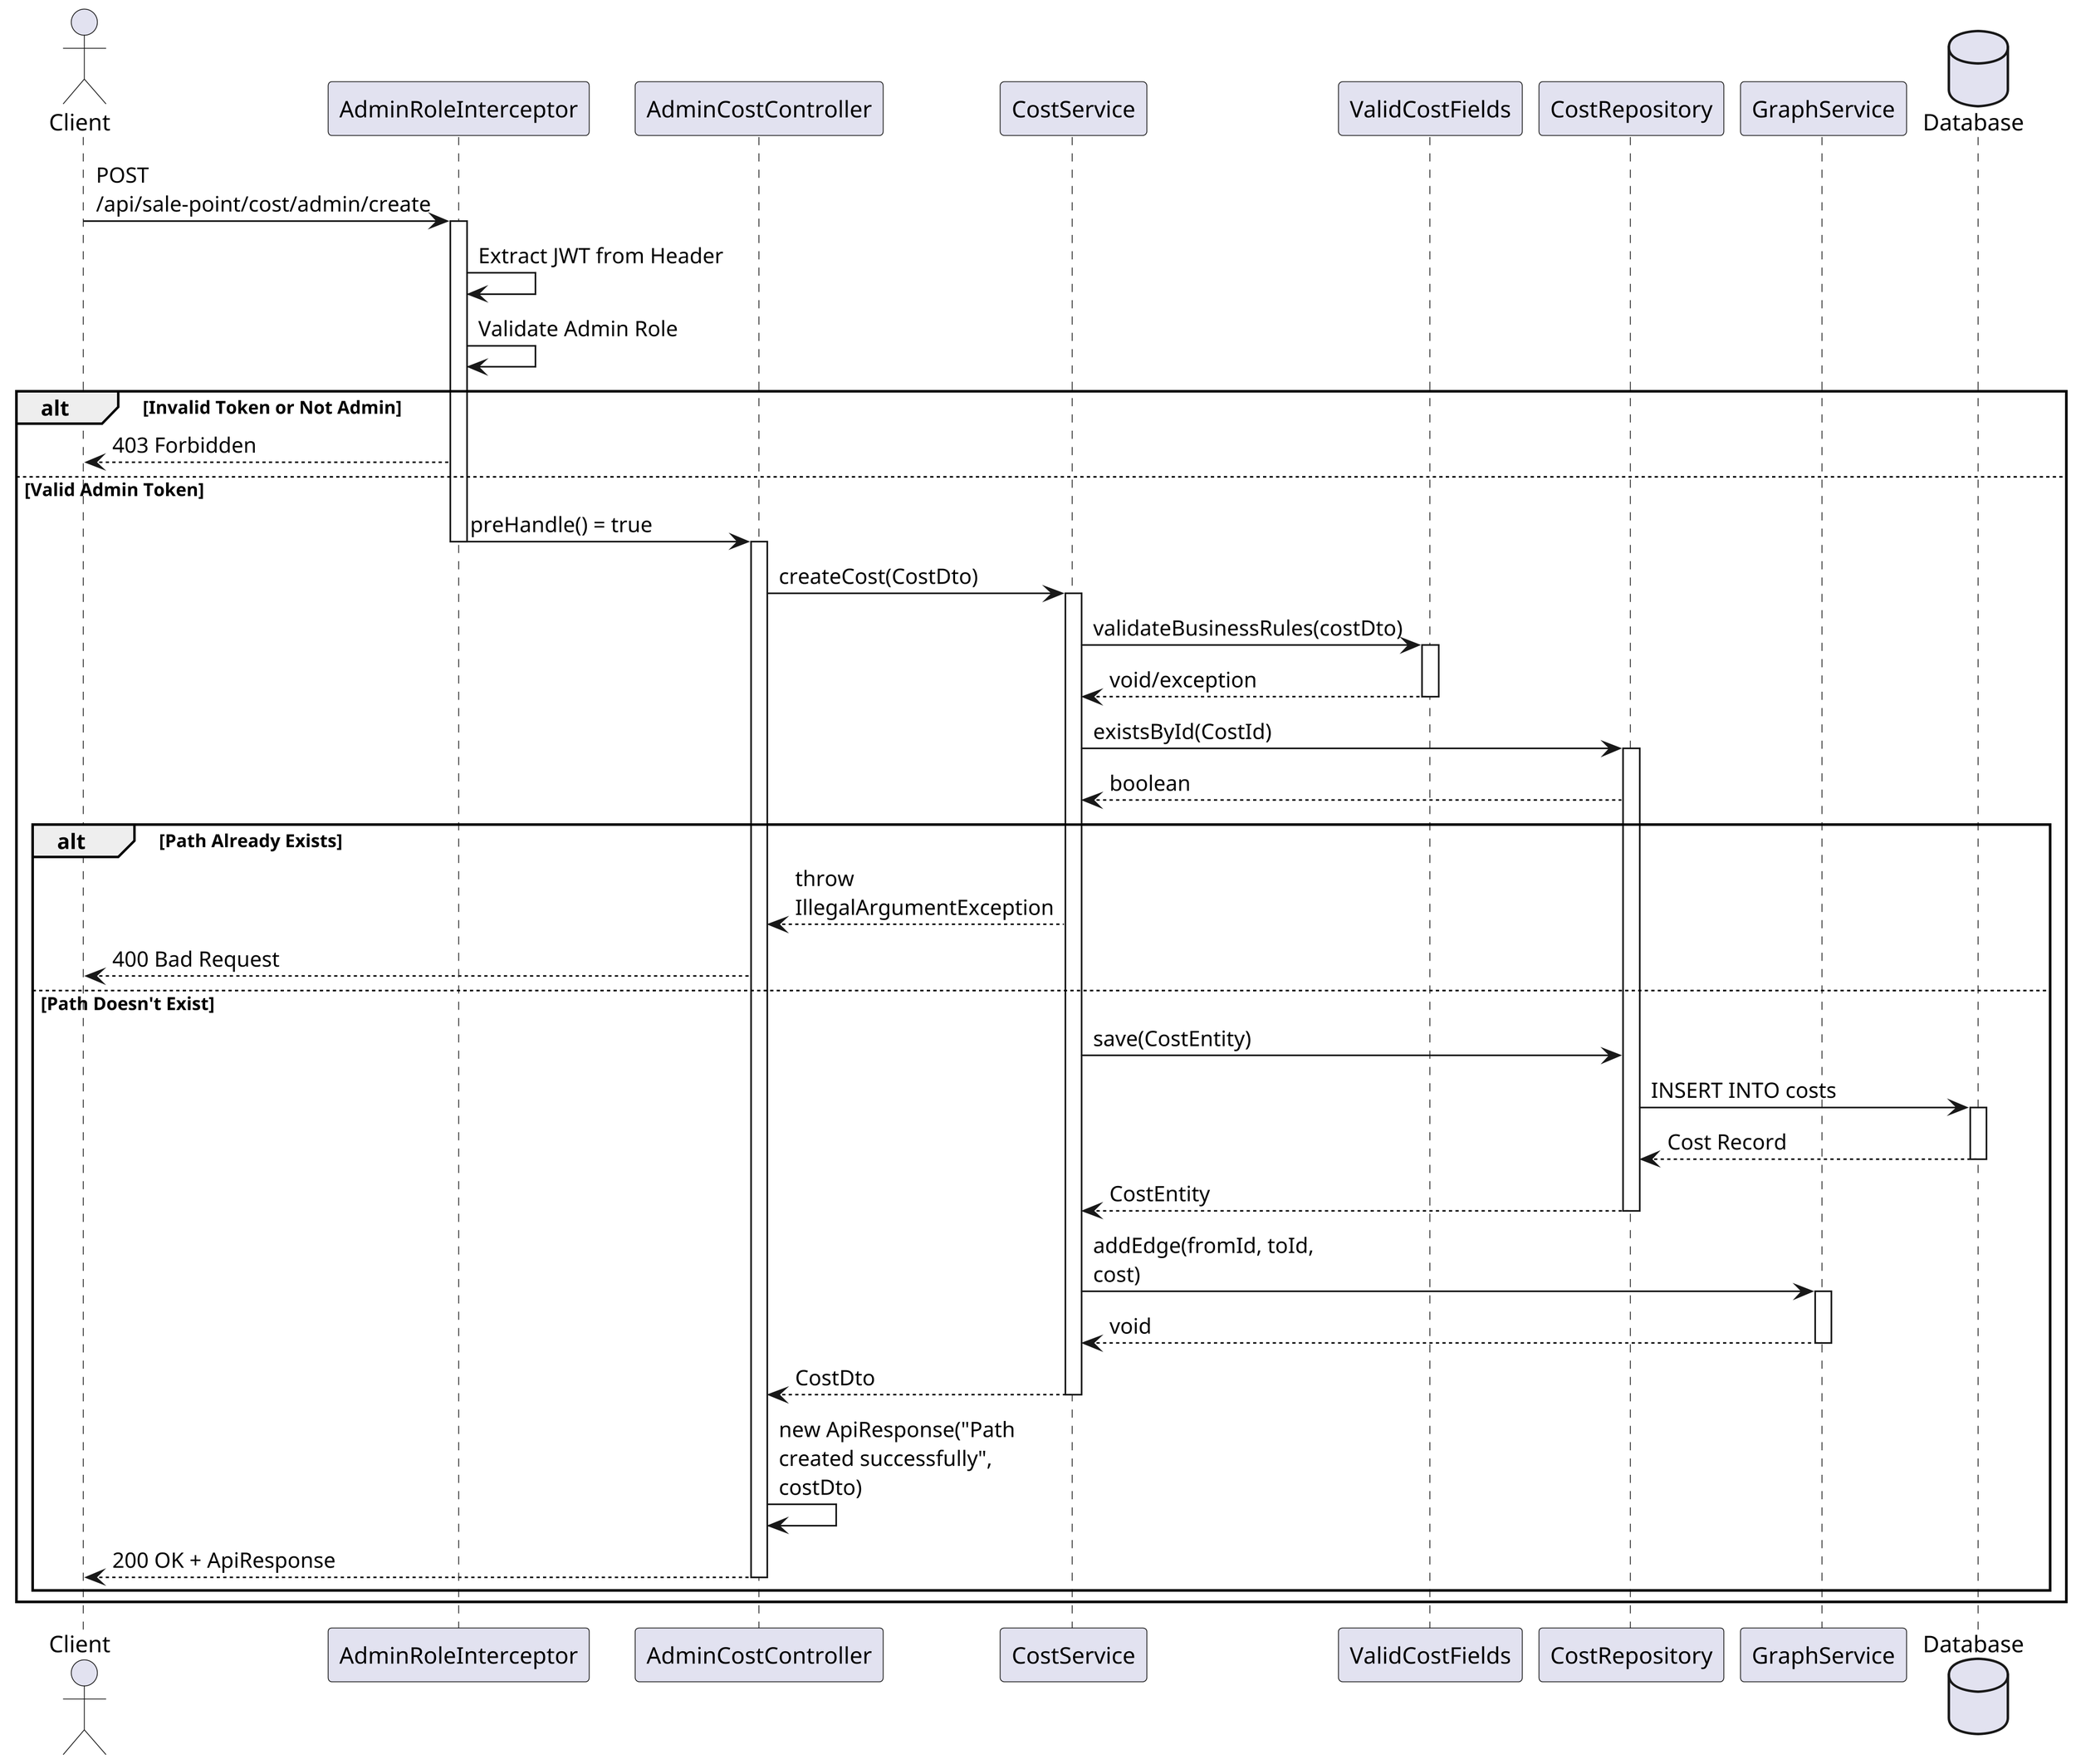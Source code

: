 @startuml
skinparam dpi 300
skinparam maxMessageSize 160

actor Client
participant "AdminRoleInterceptor" as Interceptor
participant "AdminCostController" as Controller
participant "CostService" as Service
participant "ValidCostFields" as Validator
participant "CostRepository" as Repository
participant "GraphService" as Graph
database "Database" as DB

Client -> Interceptor: POST /api/sale-point/cost/admin/create
activate Interceptor

Interceptor -> Interceptor: Extract JWT from Header
Interceptor -> Interceptor: Validate Admin Role

alt Invalid Token or Not Admin
    Interceptor --> Client: 403 Forbidden
else Valid Admin Token
    Interceptor -> Controller: preHandle() = true
    deactivate Interceptor

    activate Controller
    Controller -> Service: createCost(CostDto)
    activate Service

    Service -> Validator: validateBusinessRules(costDto)
    activate Validator
    Validator --> Service: void/exception
    deactivate Validator

    Service -> Repository: existsById(CostId)
    activate Repository
    Repository --> Service: boolean

    alt Path Already Exists
        Service --> Controller: throw IllegalArgumentException
        Controller --> Client: 400 Bad Request
    else Path Doesn't Exist
        Service -> Repository: save(CostEntity)
        Repository -> DB: INSERT INTO costs
        activate DB
        DB --> Repository: Cost Record
        deactivate DB
        Repository --> Service: CostEntity
        deactivate Repository

        Service -> Graph: addEdge(fromId, toId, cost)
        activate Graph
        Graph --> Service: void
        deactivate Graph

        Service --> Controller: CostDto
        deactivate Service

        Controller -> Controller: new ApiResponse("Path created successfully", costDto)
        Controller --> Client: 200 OK + ApiResponse
        deactivate Controller
    end
end

@enduml
